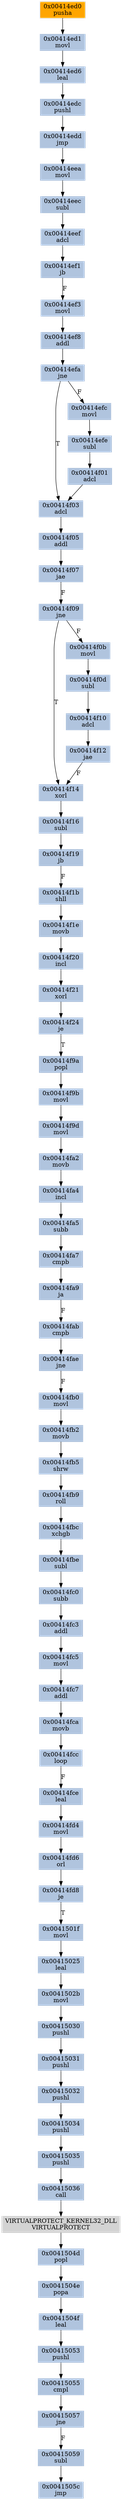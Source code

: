 strict digraph G {
	graph [bgcolor=transparent,
		name=G
	];
	node [color=lightsteelblue,
		fillcolor=lightsteelblue,
		shape=rectangle,
		style=filled
	];
	"0x00414fce"	[label="0x00414fce
leal"];
	"0x00414fd4"	[label="0x00414fd4
movl"];
	"0x00414fce" -> "0x00414fd4"	[color="#000000"];
	"0x00414fa9"	[label="0x00414fa9
ja"];
	"0x00414fab"	[label="0x00414fab
cmpb"];
	"0x00414fa9" -> "0x00414fab"	[color="#000000",
		label=F];
	"0x00414eec"	[label="0x00414eec
subl"];
	"0x00414eef"	[label="0x00414eef
adcl"];
	"0x00414eec" -> "0x00414eef"	[color="#000000"];
	"0x00414ef1"	[label="0x00414ef1
jb"];
	"0x00414eef" -> "0x00414ef1"	[color="#000000"];
	"0x00414f12"	[label="0x00414f12
jae"];
	"0x00414f14"	[label="0x00414f14
xorl"];
	"0x00414f12" -> "0x00414f14"	[color="#000000",
		label=F];
	"0x00414f10"	[label="0x00414f10
adcl"];
	"0x00414f10" -> "0x00414f12"	[color="#000000"];
	"0x00414f9a"	[label="0x00414f9a
popl"];
	"0x00414f9b"	[label="0x00414f9b
movl"];
	"0x00414f9a" -> "0x00414f9b"	[color="#000000"];
	"0x00414fc5"	[label="0x00414fc5
movl"];
	"0x00414fc7"	[label="0x00414fc7
addl"];
	"0x00414fc5" -> "0x00414fc7"	[color="#000000"];
	"0x00415057"	[label="0x00415057
jne"];
	"0x00415059"	[label="0x00415059
subl"];
	"0x00415057" -> "0x00415059"	[color="#000000",
		label=F];
	"0x0041501f"	[label="0x0041501f
movl"];
	"0x00415025"	[label="0x00415025
leal"];
	"0x0041501f" -> "0x00415025"	[color="#000000"];
	"0x00414fa2"	[label="0x00414fa2
movb"];
	"0x00414fa4"	[label="0x00414fa4
incl"];
	"0x00414fa2" -> "0x00414fa4"	[color="#000000"];
	"0x00415035"	[label="0x00415035
pushl"];
	"0x00415036"	[label="0x00415036
call"];
	"0x00415035" -> "0x00415036"	[color="#000000"];
	"0x00414fd6"	[label="0x00414fd6
orl"];
	"0x00414fd4" -> "0x00414fd6"	[color="#000000"];
	"0x00414fb2"	[label="0x00414fb2
movb"];
	"0x00414fb5"	[label="0x00414fb5
shrw"];
	"0x00414fb2" -> "0x00414fb5"	[color="#000000"];
	"0x00414f21"	[label="0x00414f21
xorl"];
	"0x00414f24"	[label="0x00414f24
je"];
	"0x00414f21" -> "0x00414f24"	[color="#000000"];
	"0x00414f07"	[label="0x00414f07
jae"];
	"0x00414f09"	[label="0x00414f09
jne"];
	"0x00414f07" -> "0x00414f09"	[color="#000000",
		label=F];
	"0x00414f09" -> "0x00414f14"	[color="#000000",
		label=T];
	"0x00414f0b"	[label="0x00414f0b
movl"];
	"0x00414f09" -> "0x00414f0b"	[color="#000000",
		label=F];
	"0x00414fc0"	[label="0x00414fc0
subb"];
	"0x00414fc3"	[label="0x00414fc3
addl"];
	"0x00414fc0" -> "0x00414fc3"	[color="#000000"];
	"0x00414efe"	[label="0x00414efe
subl"];
	"0x00414f01"	[label="0x00414f01
adcl"];
	"0x00414efe" -> "0x00414f01"	[color="#000000"];
	"0x0041505c"	[label="0x0041505c
jmp"];
	"0x00415059" -> "0x0041505c"	[color="#000000"];
	"0x0041504f"	[label="0x0041504f
leal"];
	"0x00415053"	[label="0x00415053
pushl"];
	"0x0041504f" -> "0x00415053"	[color="#000000"];
	"0x00414f20"	[label="0x00414f20
incl"];
	"0x00414f20" -> "0x00414f21"	[color="#000000"];
	"0x00414fb9"	[label="0x00414fb9
roll"];
	"0x00414fb5" -> "0x00414fb9"	[color="#000000"];
	"0x00415032"	[label="0x00415032
pushl"];
	"0x00415034"	[label="0x00415034
pushl"];
	"0x00415032" -> "0x00415034"	[color="#000000"];
	"0x00414fca"	[label="0x00414fca
movb"];
	"0x00414fcc"	[label="0x00414fcc
loop"];
	"0x00414fca" -> "0x00414fcc"	[color="#000000"];
	"0x00414f9d"	[label="0x00414f9d
movl"];
	"0x00414f9b" -> "0x00414f9d"	[color="#000000"];
	"0x00414fbc"	[label="0x00414fbc
xchgb"];
	"0x00414fbe"	[label="0x00414fbe
subl"];
	"0x00414fbc" -> "0x00414fbe"	[color="#000000"];
	"0x00414fc3" -> "0x00414fc5"	[color="#000000"];
	"0x0041502b"	[label="0x0041502b
movl"];
	"0x00415025" -> "0x0041502b"	[color="#000000"];
	"0x00414fae"	[label="0x00414fae
jne"];
	"0x00414fb0"	[label="0x00414fb0
movl"];
	"0x00414fae" -> "0x00414fb0"	[color="#000000",
		label=F];
	"0x00414f03"	[label="0x00414f03
adcl"];
	"0x00414f05"	[label="0x00414f05
addl"];
	"0x00414f03" -> "0x00414f05"	[color="#000000"];
	"0x00414edc"	[label="0x00414edc
pushl"];
	"0x00414edd"	[label="0x00414edd
jmp"];
	"0x00414edc" -> "0x00414edd"	[color="#000000"];
	"0x00414f01" -> "0x00414f03"	[color="#000000"];
	"0x00415055"	[label="0x00415055
cmpl"];
	"0x00415053" -> "0x00415055"	[color="#000000"];
	"0x00414eea"	[label="0x00414eea
movl"];
	"0x00414edd" -> "0x00414eea"	[color="#000000"];
	"0x00414f1e"	[label="0x00414f1e
movb"];
	"0x00414f1e" -> "0x00414f20"	[color="#000000"];
	"0x00415030"	[label="0x00415030
pushl"];
	"0x0041502b" -> "0x00415030"	[color="#000000"];
	"0x00414f16"	[label="0x00414f16
subl"];
	"0x00414f14" -> "0x00414f16"	[color="#000000"];
	"0x00414fc7" -> "0x00414fca"	[color="#000000"];
	"0x00414fa5"	[label="0x00414fa5
subb"];
	"0x00414fa7"	[label="0x00414fa7
cmpb"];
	"0x00414fa5" -> "0x00414fa7"	[color="#000000"];
	"0x00414f0d"	[label="0x00414f0d
subl"];
	"0x00414f0b" -> "0x00414f0d"	[color="#000000"];
	"0x00414fb9" -> "0x00414fbc"	[color="#000000"];
	"0x00414f05" -> "0x00414f07"	[color="#000000"];
	"0x00414ef3"	[label="0x00414ef3
movl"];
	"0x00414ef1" -> "0x00414ef3"	[color="#000000",
		label=F];
	"0x00414fb0" -> "0x00414fb2"	[color="#000000"];
	"0x00414ed0"	[color=lightgrey,
		fillcolor=orange,
		label="0x00414ed0
pusha"];
	"0x00414ed1"	[label="0x00414ed1
movl"];
	"0x00414ed0" -> "0x00414ed1"	[color="#000000"];
	VIRTUALPROTECT_KERNEL32_DLL	[color=lightgrey,
		fillcolor=lightgrey,
		label="VIRTUALPROTECT_KERNEL32_DLL
VIRTUALPROTECT"];
	"0x0041504d"	[label="0x0041504d
popl"];
	VIRTUALPROTECT_KERNEL32_DLL -> "0x0041504d"	[color="#000000"];
	"0x00414fcc" -> "0x00414fce"	[color="#000000",
		label=F];
	"0x00414ed6"	[label="0x00414ed6
leal"];
	"0x00414ed6" -> "0x00414edc"	[color="#000000"];
	"0x00414f0d" -> "0x00414f10"	[color="#000000"];
	"0x00414fd8"	[label="0x00414fd8
je"];
	"0x00414fd6" -> "0x00414fd8"	[color="#000000"];
	"0x00414fa7" -> "0x00414fa9"	[color="#000000"];
	"0x00414fa4" -> "0x00414fa5"	[color="#000000"];
	"0x00415036" -> VIRTUALPROTECT_KERNEL32_DLL	[color="#000000"];
	"0x00414efc"	[label="0x00414efc
movl"];
	"0x00414efc" -> "0x00414efe"	[color="#000000"];
	"0x00414ed1" -> "0x00414ed6"	[color="#000000"];
	"0x00414f1b"	[label="0x00414f1b
shll"];
	"0x00414f1b" -> "0x00414f1e"	[color="#000000"];
	"0x0041504e"	[label="0x0041504e
popa"];
	"0x0041504d" -> "0x0041504e"	[color="#000000"];
	"0x00415031"	[label="0x00415031
pushl"];
	"0x00415030" -> "0x00415031"	[color="#000000"];
	"0x00414f9d" -> "0x00414fa2"	[color="#000000"];
	"0x00414fd8" -> "0x0041501f"	[color="#000000",
		label=T];
	"0x00415055" -> "0x00415057"	[color="#000000"];
	"0x00414fab" -> "0x00414fae"	[color="#000000"];
	"0x00414ef8"	[label="0x00414ef8
addl"];
	"0x00414ef3" -> "0x00414ef8"	[color="#000000"];
	"0x0041504e" -> "0x0041504f"	[color="#000000"];
	"0x00415034" -> "0x00415035"	[color="#000000"];
	"0x00415031" -> "0x00415032"	[color="#000000"];
	"0x00414f19"	[label="0x00414f19
jb"];
	"0x00414f16" -> "0x00414f19"	[color="#000000"];
	"0x00414efa"	[label="0x00414efa
jne"];
	"0x00414efa" -> "0x00414f03"	[color="#000000",
		label=T];
	"0x00414efa" -> "0x00414efc"	[color="#000000",
		label=F];
	"0x00414f19" -> "0x00414f1b"	[color="#000000",
		label=F];
	"0x00414ef8" -> "0x00414efa"	[color="#000000"];
	"0x00414fbe" -> "0x00414fc0"	[color="#000000"];
	"0x00414eea" -> "0x00414eec"	[color="#000000"];
	"0x00414f24" -> "0x00414f9a"	[color="#000000",
		label=T];
}
